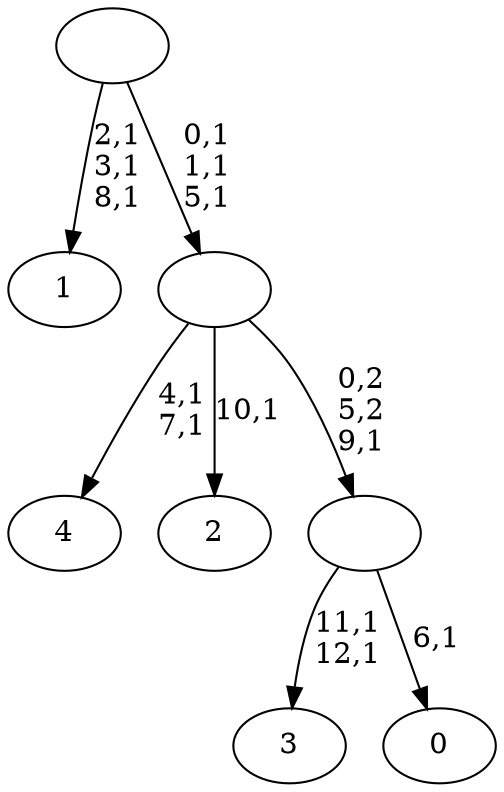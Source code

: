 digraph T {
	18 [label="4"]
	15 [label="3"]
	12 [label="2"]
	10 [label="1"]
	6 [label="0"]
	4 [label=""]
	3 [label=""]
	0 [label=""]
	4 -> 6 [label="6,1"]
	4 -> 15 [label="11,1\n12,1"]
	3 -> 12 [label="10,1"]
	3 -> 18 [label="4,1\n7,1"]
	3 -> 4 [label="0,2\n5,2\n9,1"]
	0 -> 3 [label="0,1\n1,1\n5,1"]
	0 -> 10 [label="2,1\n3,1\n8,1"]
}
